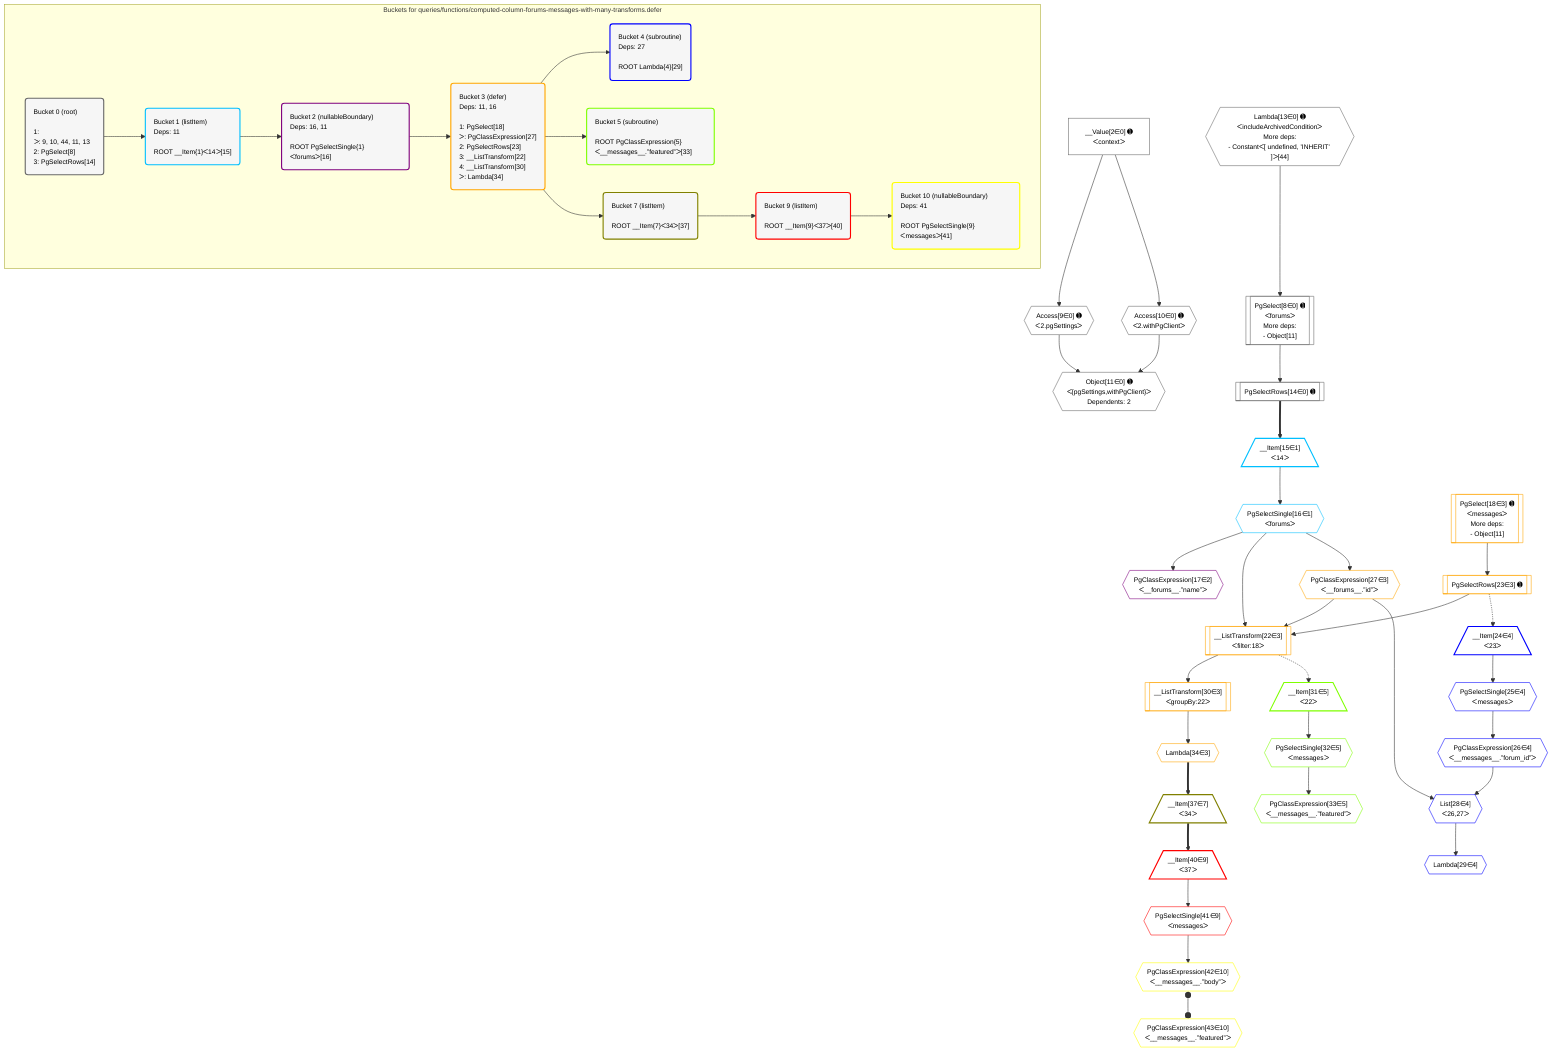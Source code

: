 %%{init: {'themeVariables': { 'fontSize': '12px'}}}%%
graph TD
    classDef path fill:#eee,stroke:#000,color:#000
    classDef plan fill:#fff,stroke-width:1px,color:#000
    classDef itemplan fill:#fff,stroke-width:2px,color:#000
    classDef unbatchedplan fill:#dff,stroke-width:1px,color:#000
    classDef sideeffectplan fill:#fcc,stroke-width:2px,color:#000
    classDef bucket fill:#f6f6f6,color:#000,stroke-width:2px,text-align:left

    subgraph "Buckets for queries/functions/computed-column-forums-messages-with-many-transforms.defer"
    Bucket0("Bucket 0 (root)<br /><br />1: <br />ᐳ: 9, 10, 44, 11, 13<br />2: PgSelect[8]<br />3: PgSelectRows[14]"):::bucket
    Bucket1("Bucket 1 (listItem)<br />Deps: 11<br /><br />ROOT __Item{1}ᐸ14ᐳ[15]"):::bucket
    Bucket2("Bucket 2 (nullableBoundary)<br />Deps: 16, 11<br /><br />ROOT PgSelectSingle{1}ᐸforumsᐳ[16]"):::bucket
    Bucket3("Bucket 3 (defer)<br />Deps: 11, 16<br /><br />1: PgSelect[18]<br />ᐳ: PgClassExpression[27]<br />2: PgSelectRows[23]<br />3: __ListTransform[22]<br />4: __ListTransform[30]<br />ᐳ: Lambda[34]"):::bucket
    Bucket4("Bucket 4 (subroutine)<br />Deps: 27<br /><br />ROOT Lambda{4}[29]"):::bucket
    Bucket5("Bucket 5 (subroutine)<br /><br />ROOT PgClassExpression{5}ᐸ__messages__.”featured”ᐳ[33]"):::bucket
    Bucket7("Bucket 7 (listItem)<br /><br />ROOT __Item{7}ᐸ34ᐳ[37]"):::bucket
    Bucket9("Bucket 9 (listItem)<br /><br />ROOT __Item{9}ᐸ37ᐳ[40]"):::bucket
    Bucket10("Bucket 10 (nullableBoundary)<br />Deps: 41<br /><br />ROOT PgSelectSingle{9}ᐸmessagesᐳ[41]"):::bucket
    end
    Bucket0 --> Bucket1
    Bucket1 --> Bucket2
    Bucket2 --> Bucket3
    Bucket3 --> Bucket4 & Bucket5 & Bucket7
    Bucket7 --> Bucket9
    Bucket9 --> Bucket10

    %% plan dependencies
    PgSelect8[["PgSelect[8∈0] ➊<br />ᐸforumsᐳ<br />More deps:<br />- Object[11]"]]:::plan
    Lambda13{{"Lambda[13∈0] ➊<br />ᐸincludeArchivedConditionᐳ<br />More deps:<br />- Constantᐸ[ undefined, 'INHERIT' ]ᐳ[44]"}}:::plan
    Lambda13 --> PgSelect8
    Object11{{"Object[11∈0] ➊<br />ᐸ{pgSettings,withPgClient}ᐳ<br />Dependents: 2"}}:::plan
    Access9{{"Access[9∈0] ➊<br />ᐸ2.pgSettingsᐳ"}}:::plan
    Access10{{"Access[10∈0] ➊<br />ᐸ2.withPgClientᐳ"}}:::plan
    Access9 & Access10 --> Object11
    __Value2["__Value[2∈0] ➊<br />ᐸcontextᐳ"]:::plan
    __Value2 --> Access9
    __Value2 --> Access10
    PgSelectRows14[["PgSelectRows[14∈0] ➊"]]:::plan
    PgSelect8 --> PgSelectRows14
    __Item15[/"__Item[15∈1]<br />ᐸ14ᐳ"\]:::itemplan
    PgSelectRows14 ==> __Item15
    PgSelectSingle16{{"PgSelectSingle[16∈1]<br />ᐸforumsᐳ"}}:::plan
    __Item15 --> PgSelectSingle16
    PgClassExpression17{{"PgClassExpression[17∈2]<br />ᐸ__forums__.”name”ᐳ"}}:::plan
    PgSelectSingle16 --> PgClassExpression17
    __ListTransform22[["__ListTransform[22∈3]<br />ᐸfilter:18ᐳ"]]:::plan
    PgSelectRows23[["PgSelectRows[23∈3] ➊"]]:::plan
    PgClassExpression27{{"PgClassExpression[27∈3]<br />ᐸ__forums__.”id”ᐳ"}}:::plan
    PgSelectRows23 & PgSelectSingle16 & PgClassExpression27 --> __ListTransform22
    PgSelect18[["PgSelect[18∈3] ➊<br />ᐸmessagesᐳ<br />More deps:<br />- Object[11]"]]:::plan
    PgSelect18 --> PgSelectRows23
    PgSelectSingle16 --> PgClassExpression27
    __ListTransform30[["__ListTransform[30∈3]<br />ᐸgroupBy:22ᐳ"]]:::plan
    __ListTransform22 --> __ListTransform30
    Lambda34{{"Lambda[34∈3]"}}:::plan
    __ListTransform30 --> Lambda34
    List28{{"List[28∈4]<br />ᐸ26,27ᐳ"}}:::plan
    PgClassExpression26{{"PgClassExpression[26∈4]<br />ᐸ__messages__.”forum_id”ᐳ"}}:::plan
    PgClassExpression26 & PgClassExpression27 --> List28
    __Item24[/"__Item[24∈4]<br />ᐸ23ᐳ"\]:::itemplan
    PgSelectRows23 -.-> __Item24
    PgSelectSingle25{{"PgSelectSingle[25∈4]<br />ᐸmessagesᐳ"}}:::plan
    __Item24 --> PgSelectSingle25
    PgSelectSingle25 --> PgClassExpression26
    Lambda29{{"Lambda[29∈4]"}}:::plan
    List28 --> Lambda29
    __Item31[/"__Item[31∈5]<br />ᐸ22ᐳ"\]:::itemplan
    __ListTransform22 -.-> __Item31
    PgSelectSingle32{{"PgSelectSingle[32∈5]<br />ᐸmessagesᐳ"}}:::plan
    __Item31 --> PgSelectSingle32
    PgClassExpression33{{"PgClassExpression[33∈5]<br />ᐸ__messages__.”featured”ᐳ"}}:::plan
    PgSelectSingle32 --> PgClassExpression33
    __Item37[/"__Item[37∈7]<br />ᐸ34ᐳ"\]:::itemplan
    Lambda34 ==> __Item37
    __Item40[/"__Item[40∈9]<br />ᐸ37ᐳ"\]:::itemplan
    __Item37 ==> __Item40
    PgSelectSingle41{{"PgSelectSingle[41∈9]<br />ᐸmessagesᐳ"}}:::plan
    __Item40 --> PgSelectSingle41
    PgClassExpression42{{"PgClassExpression[42∈10]<br />ᐸ__messages__.”body”ᐳ"}}:::plan
    PgSelectSingle41 --> PgClassExpression42
    PgClassExpression43{{"PgClassExpression[43∈10]<br />ᐸ__messages__.”featured”ᐳ"}}:::plan
    PgClassExpression42 o--o PgClassExpression43

    %% define steps
    classDef bucket0 stroke:#696969
    class Bucket0,__Value2,PgSelect8,Access9,Access10,Object11,Lambda13,PgSelectRows14 bucket0
    classDef bucket1 stroke:#00bfff
    class Bucket1,__Item15,PgSelectSingle16 bucket1
    classDef bucket2 stroke:#7f007f
    class Bucket2,PgClassExpression17 bucket2
    classDef bucket3 stroke:#ffa500
    class Bucket3,PgSelect18,__ListTransform22,PgSelectRows23,PgClassExpression27,__ListTransform30,Lambda34 bucket3
    classDef bucket4 stroke:#0000ff
    class Bucket4,__Item24,PgSelectSingle25,PgClassExpression26,List28,Lambda29 bucket4
    classDef bucket5 stroke:#7fff00
    class Bucket5,__Item31,PgSelectSingle32,PgClassExpression33 bucket5
    classDef bucket7 stroke:#808000
    class Bucket7,__Item37 bucket7
    classDef bucket9 stroke:#ff0000
    class Bucket9,__Item40,PgSelectSingle41 bucket9
    classDef bucket10 stroke:#ffff00
    class Bucket10,PgClassExpression42,PgClassExpression43 bucket10